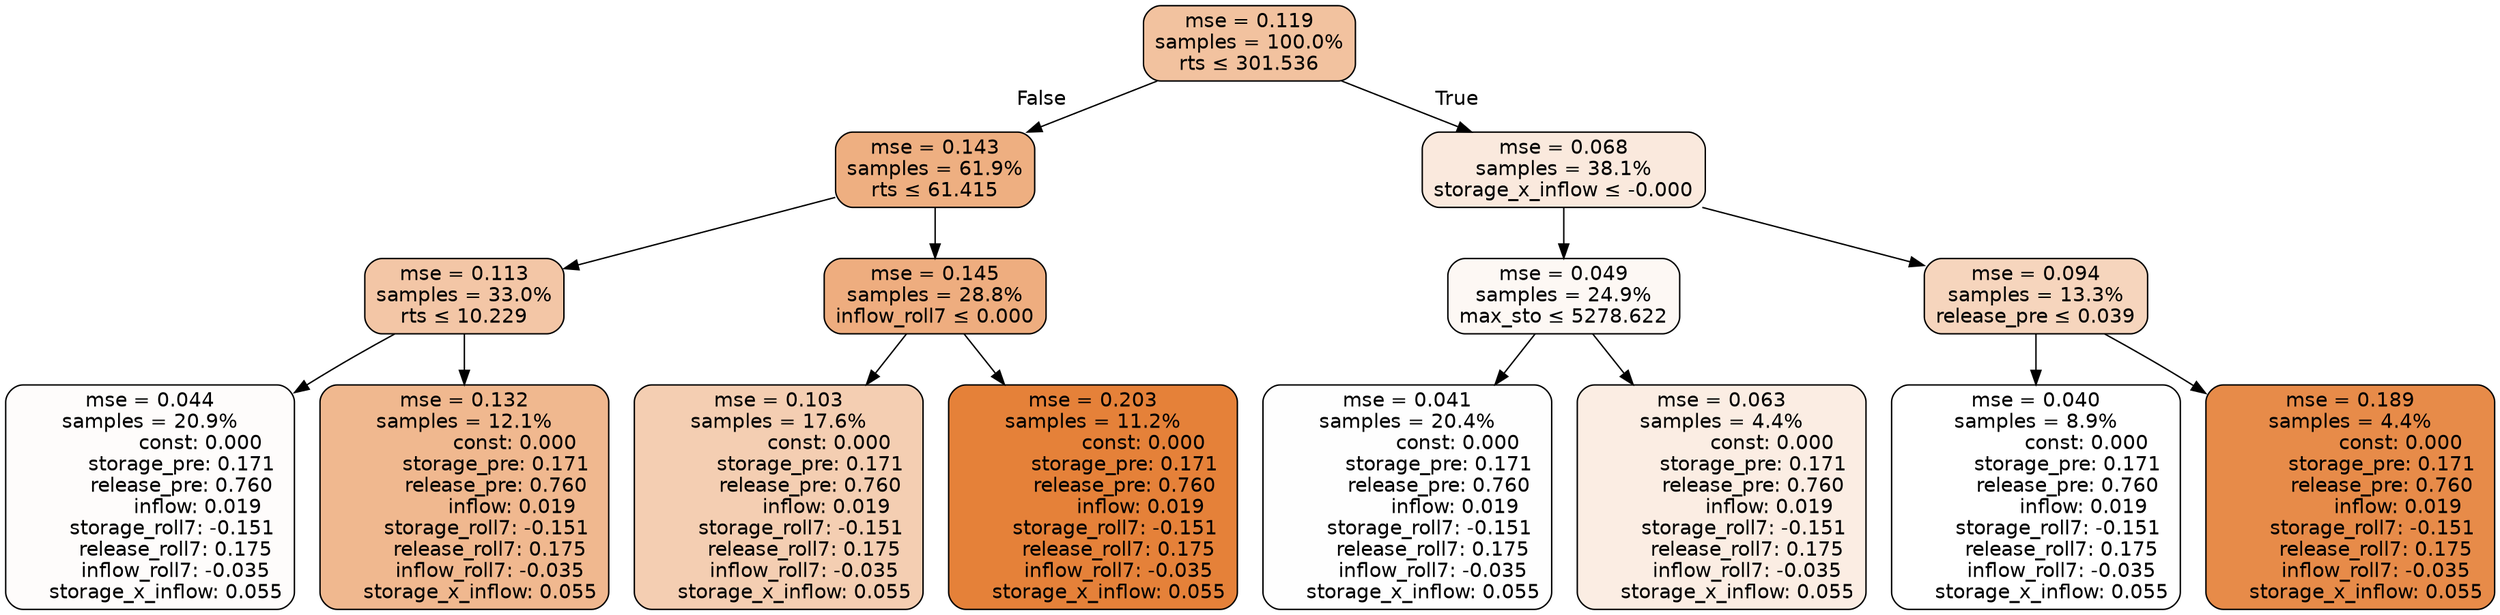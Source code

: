 digraph tree {
node [shape=rectangle, style="filled, rounded", color="black", fontname=helvetica] ;
edge [fontname=helvetica] ;
	"0" [label="mse = 0.119
samples = 100.0%
rts &le; 301.536", fillcolor="#f2c29f"]
	"1" [label="mse = 0.143
samples = 61.9%
rts &le; 61.415", fillcolor="#eeaf81"]
	"2" [label="mse = 0.113
samples = 33.0%
rts &le; 10.229", fillcolor="#f3c6a6"]
	"3" [label="mse = 0.044
samples = 20.9%
                const: 0.000
          storage_pre: 0.171
          release_pre: 0.760
               inflow: 0.019
       storage_roll7: -0.151
        release_roll7: 0.175
        inflow_roll7: -0.035
     storage_x_inflow: 0.055", fillcolor="#fefcfb"]
	"4" [label="mse = 0.132
samples = 12.1%
                const: 0.000
          storage_pre: 0.171
          release_pre: 0.760
               inflow: 0.019
       storage_roll7: -0.151
        release_roll7: 0.175
        inflow_roll7: -0.035
     storage_x_inflow: 0.055", fillcolor="#f0b88f"]
	"5" [label="mse = 0.145
samples = 28.8%
inflow_roll7 &le; 0.000", fillcolor="#eead7f"]
	"6" [label="mse = 0.103
samples = 17.6%
                const: 0.000
          storage_pre: 0.171
          release_pre: 0.760
               inflow: 0.019
       storage_roll7: -0.151
        release_roll7: 0.175
        inflow_roll7: -0.035
     storage_x_inflow: 0.055", fillcolor="#f4ceb2"]
	"7" [label="mse = 0.203
samples = 11.2%
                const: 0.000
          storage_pre: 0.171
          release_pre: 0.760
               inflow: 0.019
       storage_roll7: -0.151
        release_roll7: 0.175
        inflow_roll7: -0.035
     storage_x_inflow: 0.055", fillcolor="#e58139"]
	"8" [label="mse = 0.068
samples = 38.1%
storage_x_inflow &le; -0.000", fillcolor="#fae9dd"]
	"9" [label="mse = 0.049
samples = 24.9%
max_sto &le; 5278.622", fillcolor="#fdf8f4"]
	"10" [label="mse = 0.041
samples = 20.4%
                const: 0.000
          storage_pre: 0.171
          release_pre: 0.760
               inflow: 0.019
       storage_roll7: -0.151
        release_roll7: 0.175
        inflow_roll7: -0.035
     storage_x_inflow: 0.055", fillcolor="#fefefe"]
	"11" [label="mse = 0.063
samples = 4.4%
                const: 0.000
          storage_pre: 0.171
          release_pre: 0.760
               inflow: 0.019
       storage_roll7: -0.151
        release_roll7: 0.175
        inflow_roll7: -0.035
     storage_x_inflow: 0.055", fillcolor="#fbede3"]
	"12" [label="mse = 0.094
samples = 13.3%
release_pre &le; 0.039", fillcolor="#f6d5bd"]
	"13" [label="mse = 0.040
samples = 8.9%
                const: 0.000
          storage_pre: 0.171
          release_pre: 0.760
               inflow: 0.019
       storage_roll7: -0.151
        release_roll7: 0.175
        inflow_roll7: -0.035
     storage_x_inflow: 0.055", fillcolor="#ffffff"]
	"14" [label="mse = 0.189
samples = 4.4%
                const: 0.000
          storage_pre: 0.171
          release_pre: 0.760
               inflow: 0.019
       storage_roll7: -0.151
        release_roll7: 0.175
        inflow_roll7: -0.035
     storage_x_inflow: 0.055", fillcolor="#e78b49"]

	"0" -> "1" [labeldistance=2.5, labelangle=45, headlabel="False"]
	"1" -> "2"
	"2" -> "3"
	"2" -> "4"
	"1" -> "5"
	"5" -> "6"
	"5" -> "7"
	"0" -> "8" [labeldistance=2.5, labelangle=-45, headlabel="True"]
	"8" -> "9"
	"9" -> "10"
	"9" -> "11"
	"8" -> "12"
	"12" -> "13"
	"12" -> "14"
}
